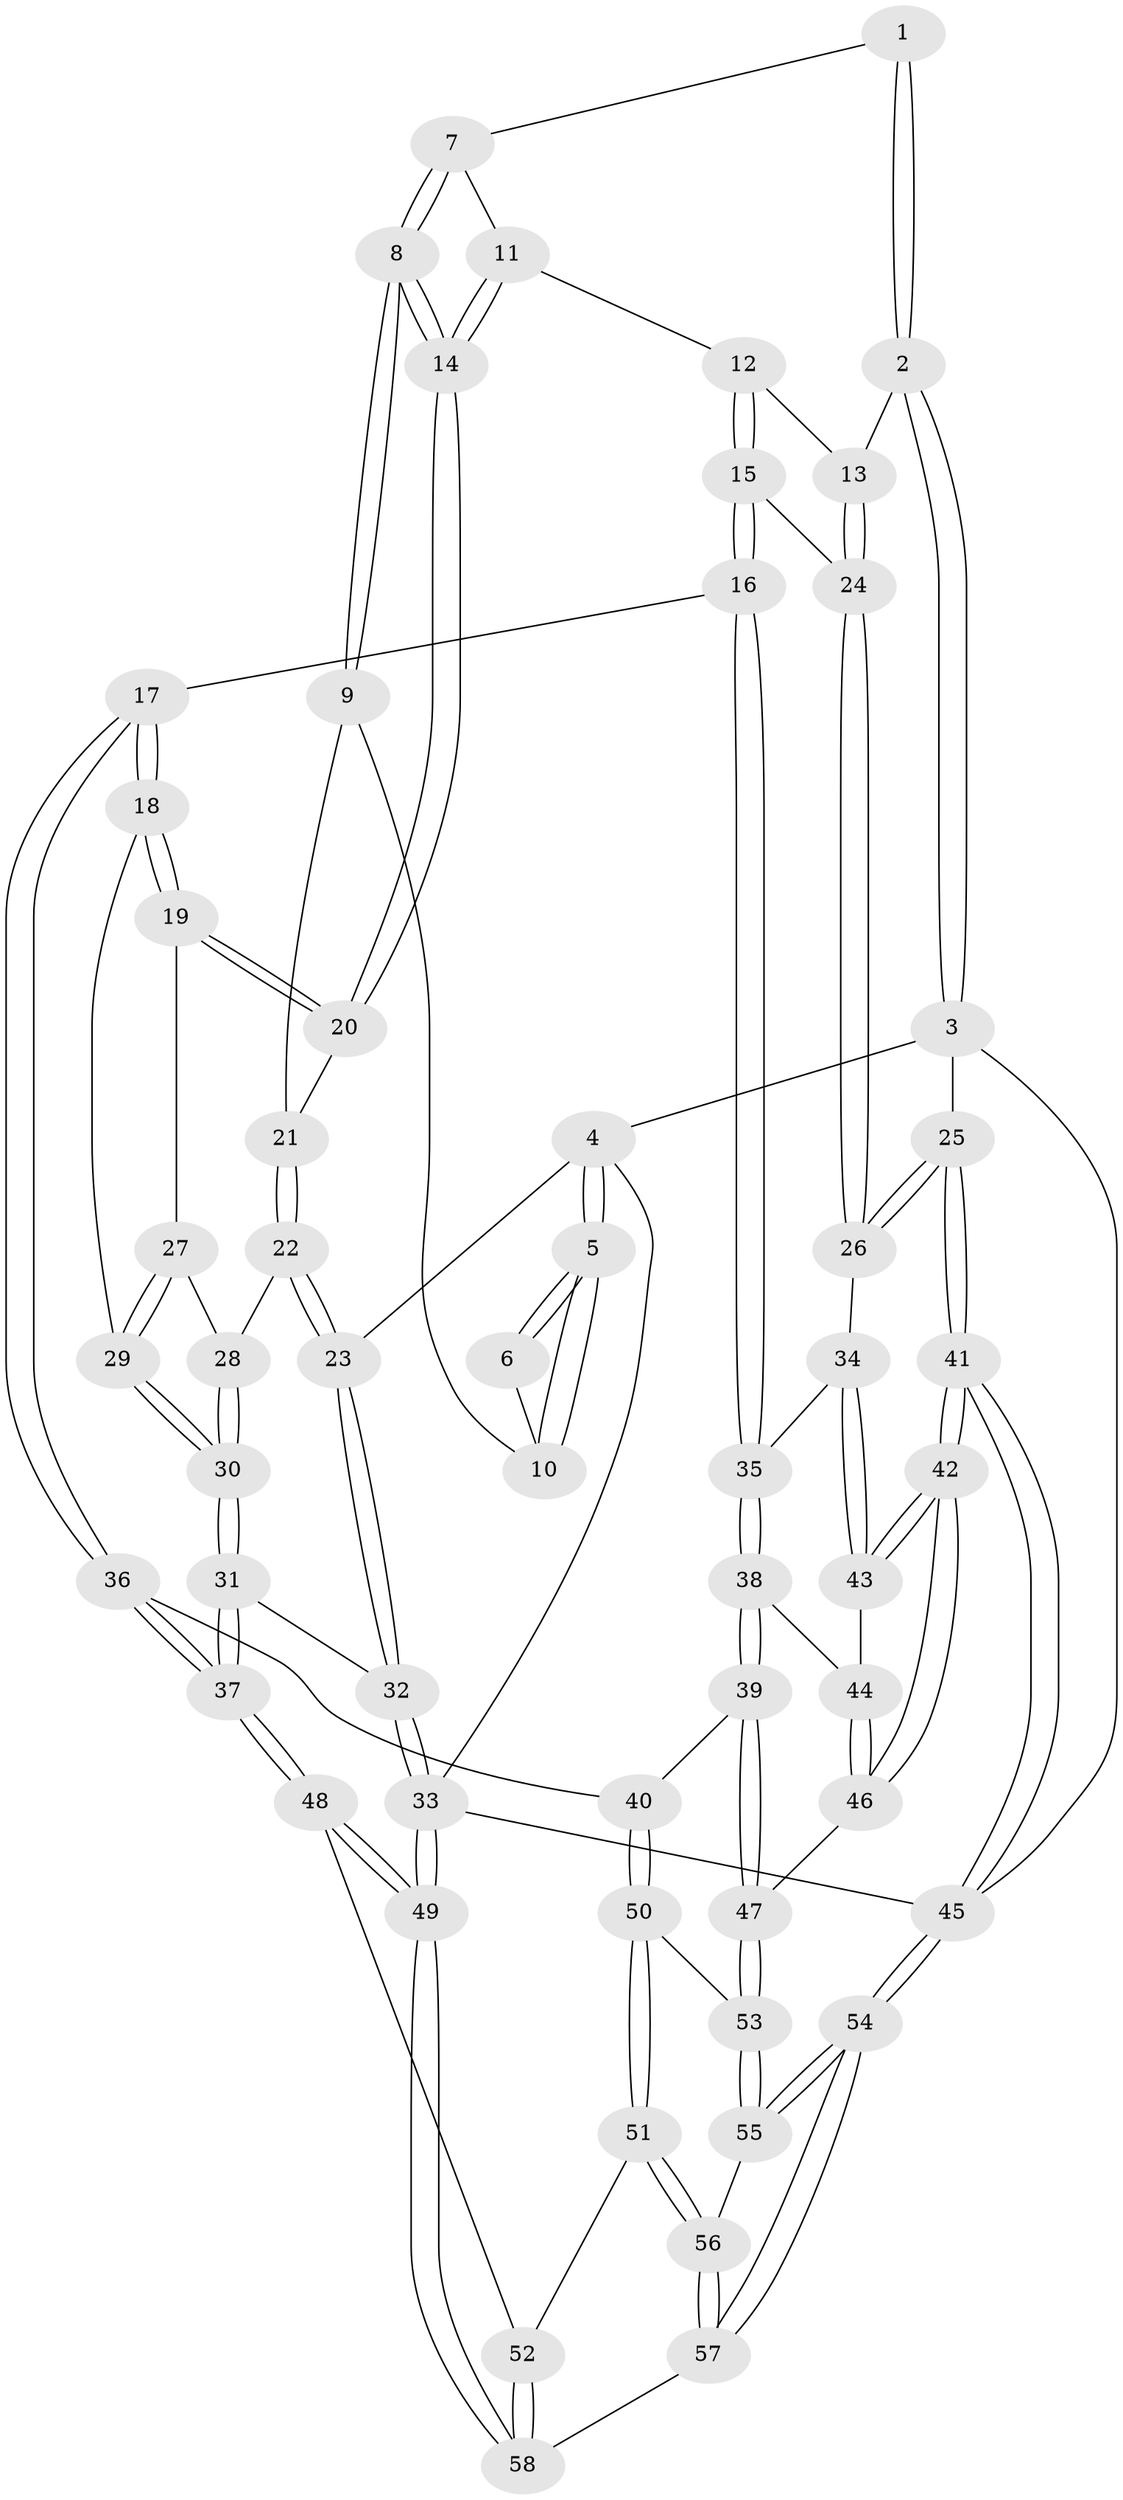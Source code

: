 // Generated by graph-tools (version 1.1) at 2025/27/03/09/25 03:27:08]
// undirected, 58 vertices, 142 edges
graph export_dot {
graph [start="1"]
  node [color=gray90,style=filled];
  1 [pos="+0.5908612385576634+0"];
  2 [pos="+1+0"];
  3 [pos="+1+0"];
  4 [pos="+0+0"];
  5 [pos="+0+0"];
  6 [pos="+0.3456492349743785+0"];
  7 [pos="+0.594962629846688+0"];
  8 [pos="+0.45910325907674027+0.1947472985161123"];
  9 [pos="+0.4459250525903935+0.17874586078551025"];
  10 [pos="+0.44557781218203596+0.17814529966449924"];
  11 [pos="+0.6581788714414032+0.12127083723527762"];
  12 [pos="+0.6722336739537407+0.1360506971248123"];
  13 [pos="+0.797983496982387+0.19468122140018718"];
  14 [pos="+0.4700773977584187+0.2618486709191502"];
  15 [pos="+0.6152935626696473+0.37743555383508776"];
  16 [pos="+0.5842248990754525+0.3921782602857805"];
  17 [pos="+0.5273991471847922+0.38658721674801505"];
  18 [pos="+0.5153146062409641+0.36977188287159674"];
  19 [pos="+0.466105056070765+0.2850153252745865"];
  20 [pos="+0.466504374186567+0.2747127600695113"];
  21 [pos="+0.22425613177262946+0.10879079922764827"];
  22 [pos="+0+0"];
  23 [pos="+0+0"];
  24 [pos="+0.8354960960172142+0.3465985566309224"];
  25 [pos="+1+0.39439903533727433"];
  26 [pos="+0.8773202071353192+0.37656038430349953"];
  27 [pos="+0.333034626763329+0.3024790892692411"];
  28 [pos="+0.011252312322164284+0.06418501397009647"];
  29 [pos="+0.2717461741973616+0.4088373513552963"];
  30 [pos="+0.23233419267862468+0.4548277877593574"];
  31 [pos="+0.23087632410066222+0.5857587314057583"];
  32 [pos="+0+0.524373258791454"];
  33 [pos="+0+1"];
  34 [pos="+0.8080836162416214+0.518185492965337"];
  35 [pos="+0.6631148967284755+0.5459093740562243"];
  36 [pos="+0.3755716959147082+0.6194171973439835"];
  37 [pos="+0.28513766597041834+0.6410717770098457"];
  38 [pos="+0.6520594422571063+0.5960779845700422"];
  39 [pos="+0.5672361047266975+0.6912473708743541"];
  40 [pos="+0.44642814675083736+0.6518960985949901"];
  41 [pos="+1+0.9175345622438073"];
  42 [pos="+1+0.8580160957664996"];
  43 [pos="+0.8232644354544634+0.6034705145498228"];
  44 [pos="+0.7483615064246018+0.6407043795416414"];
  45 [pos="+1+1"];
  46 [pos="+0.7374977643682326+0.7510691482405865"];
  47 [pos="+0.6199444909881059+0.772962755088558"];
  48 [pos="+0.24354167529805706+0.8003513459033095"];
  49 [pos="+0+1"];
  50 [pos="+0.481129295649752+0.8668661226088631"];
  51 [pos="+0.4278540897163085+0.9013514018667989"];
  52 [pos="+0.39133026035953705+0.8950289389716876"];
  53 [pos="+0.6123243279124905+0.8317902082053826"];
  54 [pos="+0.7757848372558305+1"];
  55 [pos="+0.6779077703768523+1"];
  56 [pos="+0.45489755256663555+0.934189004744159"];
  57 [pos="+0.4544080965583922+1"];
  58 [pos="+0.3618442685324563+1"];
  1 -- 2;
  1 -- 2;
  1 -- 7;
  2 -- 3;
  2 -- 3;
  2 -- 13;
  3 -- 4;
  3 -- 25;
  3 -- 45;
  4 -- 5;
  4 -- 5;
  4 -- 23;
  4 -- 33;
  5 -- 6;
  5 -- 6;
  5 -- 10;
  5 -- 10;
  6 -- 10;
  7 -- 8;
  7 -- 8;
  7 -- 11;
  8 -- 9;
  8 -- 9;
  8 -- 14;
  8 -- 14;
  9 -- 10;
  9 -- 21;
  11 -- 12;
  11 -- 14;
  11 -- 14;
  12 -- 13;
  12 -- 15;
  12 -- 15;
  13 -- 24;
  13 -- 24;
  14 -- 20;
  14 -- 20;
  15 -- 16;
  15 -- 16;
  15 -- 24;
  16 -- 17;
  16 -- 35;
  16 -- 35;
  17 -- 18;
  17 -- 18;
  17 -- 36;
  17 -- 36;
  18 -- 19;
  18 -- 19;
  18 -- 29;
  19 -- 20;
  19 -- 20;
  19 -- 27;
  20 -- 21;
  21 -- 22;
  21 -- 22;
  22 -- 23;
  22 -- 23;
  22 -- 28;
  23 -- 32;
  23 -- 32;
  24 -- 26;
  24 -- 26;
  25 -- 26;
  25 -- 26;
  25 -- 41;
  25 -- 41;
  26 -- 34;
  27 -- 28;
  27 -- 29;
  27 -- 29;
  28 -- 30;
  28 -- 30;
  29 -- 30;
  29 -- 30;
  30 -- 31;
  30 -- 31;
  31 -- 32;
  31 -- 37;
  31 -- 37;
  32 -- 33;
  32 -- 33;
  33 -- 49;
  33 -- 49;
  33 -- 45;
  34 -- 35;
  34 -- 43;
  34 -- 43;
  35 -- 38;
  35 -- 38;
  36 -- 37;
  36 -- 37;
  36 -- 40;
  37 -- 48;
  37 -- 48;
  38 -- 39;
  38 -- 39;
  38 -- 44;
  39 -- 40;
  39 -- 47;
  39 -- 47;
  40 -- 50;
  40 -- 50;
  41 -- 42;
  41 -- 42;
  41 -- 45;
  41 -- 45;
  42 -- 43;
  42 -- 43;
  42 -- 46;
  42 -- 46;
  43 -- 44;
  44 -- 46;
  44 -- 46;
  45 -- 54;
  45 -- 54;
  46 -- 47;
  47 -- 53;
  47 -- 53;
  48 -- 49;
  48 -- 49;
  48 -- 52;
  49 -- 58;
  49 -- 58;
  50 -- 51;
  50 -- 51;
  50 -- 53;
  51 -- 52;
  51 -- 56;
  51 -- 56;
  52 -- 58;
  52 -- 58;
  53 -- 55;
  53 -- 55;
  54 -- 55;
  54 -- 55;
  54 -- 57;
  54 -- 57;
  55 -- 56;
  56 -- 57;
  56 -- 57;
  57 -- 58;
}
